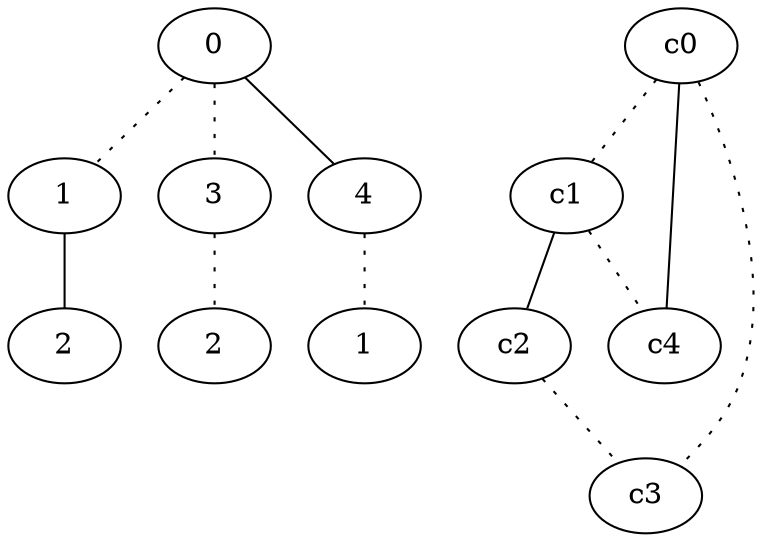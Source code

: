 graph {
a0[label=0];
a1[label=1];
a2[label=2];
a3[label=3];
a4[label=2];
a5[label=4];
a6[label=1];
a0 -- a1 [style=dotted];
a0 -- a3 [style=dotted];
a0 -- a5;
a1 -- a2;
a3 -- a4 [style=dotted];
a5 -- a6 [style=dotted];
c0 -- c1 [style=dotted];
c0 -- c3 [style=dotted];
c0 -- c4;
c1 -- c2;
c1 -- c4 [style=dotted];
c2 -- c3 [style=dotted];
}
